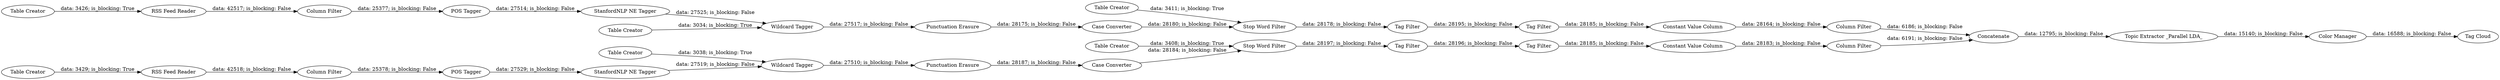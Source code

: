 digraph {
	"-7057588204501372055_60" [label="Column Filter"]
	"-6843106035555391142_42" [label="Table Creator"]
	"5647620527635306299_31" [label="Tag Filter"]
	"-6843106035555391142_7" [label="POS Tagger"]
	"-638252223916915132_23" [label="Constant Value Column"]
	"-638252223916915132_24" [label="Column Filter"]
	"-638252223916915132_15" [label="Stop Word Filter"]
	"-3994520910966472263_58" [label="Topic Extractor _Parallel LDA_"]
	"-638252223916915132_19" [label="Table Creator"]
	"-6843106035555391142_60" [label="Column Filter"]
	"-7057588204501372055_53" [label="RSS Feed Reader"]
	"-6843106035555391142_9" [label="StanfordNLP NE Tagger"]
	"-6843106035555391142_10" [label="Wildcard Tagger"]
	"5647620527635306299_26" [label="Tag Filter"]
	"5647620527635306299_28" [label="Stop Word Filter"]
	"5647620527635306299_12" [label="Constant Value Column"]
	"-6843106035555391142_11" [label="Table Creator"]
	"-3994520910966472263_59" [label="Color Manager"]
	"-3994520910966472263_60" [label="Tag Cloud"]
	"-638252223916915132_20" [label="Tag Filter"]
	"5647620527635306299_29" [label="Case Converter"]
	"5647620527635306299_32" [label="Column Filter"]
	"-7057588204501372055_10" [label="Wildcard Tagger"]
	"-4164246487090564217_33" [label=Concatenate]
	"-7057588204501372055_42" [label="Table Creator"]
	"5647620527635306299_27" [label="Punctuation Erasure"]
	"-7057588204501372055_7" [label="POS Tagger"]
	"-638252223916915132_16" [label="Case Converter"]
	"-6843106035555391142_53" [label="RSS Feed Reader"]
	"-638252223916915132_12" [label="Punctuation Erasure"]
	"-7057588204501372055_9" [label="StanfordNLP NE Tagger"]
	"5647620527635306299_25" [label="Table Creator"]
	"-638252223916915132_17" [label="Tag Filter"]
	"-7057588204501372055_11" [label="Table Creator"]
	"-638252223916915132_19" -> "-638252223916915132_15" [label="data: 3411; is_blocking: True"]
	"-6843106035555391142_10" -> "-638252223916915132_12" [label="data: 27517; is_blocking: False"]
	"-7057588204501372055_42" -> "-7057588204501372055_53" [label="data: 3429; is_blocking: True"]
	"-6843106035555391142_7" -> "-6843106035555391142_9" [label="data: 27514; is_blocking: False"]
	"-7057588204501372055_9" -> "-7057588204501372055_10" [label="data: 27519; is_blocking: False"]
	"5647620527635306299_26" -> "5647620527635306299_31" [label="data: 28196; is_blocking: False"]
	"5647620527635306299_28" -> "5647620527635306299_26" [label="data: 28197; is_blocking: False"]
	"-6843106035555391142_42" -> "-6843106035555391142_53" [label="data: 3426; is_blocking: True"]
	"-7057588204501372055_10" -> "5647620527635306299_27" [label="data: 27510; is_blocking: False"]
	"-7057588204501372055_53" -> "-7057588204501372055_60" [label="data: 42518; is_blocking: False"]
	"-6843106035555391142_60" -> "-6843106035555391142_7" [label="data: 25377; is_blocking: False"]
	"5647620527635306299_31" -> "5647620527635306299_12" [label="data: 28185; is_blocking: False"]
	"-6843106035555391142_9" -> "-6843106035555391142_10" [label="data: 27525; is_blocking: False"]
	"-638252223916915132_23" -> "-638252223916915132_24" [label="data: 28164; is_blocking: False"]
	"-7057588204501372055_11" -> "-7057588204501372055_10" [label="data: 3038; is_blocking: True"]
	"-7057588204501372055_7" -> "-7057588204501372055_9" [label="data: 27529; is_blocking: False"]
	"-3994520910966472263_59" -> "-3994520910966472263_60" [label="data: 16588; is_blocking: False"]
	"-638252223916915132_15" -> "-638252223916915132_17" [label="data: 28178; is_blocking: False"]
	"-638252223916915132_17" -> "-638252223916915132_20" [label="data: 28195; is_blocking: False"]
	"-638252223916915132_12" -> "-638252223916915132_16" [label="data: 28175; is_blocking: False"]
	"-6843106035555391142_53" -> "-6843106035555391142_60" [label="data: 42517; is_blocking: False"]
	"5647620527635306299_12" -> "5647620527635306299_32" [label="data: 28183; is_blocking: False"]
	"-3994520910966472263_58" -> "-3994520910966472263_59" [label="data: 15140; is_blocking: False"]
	"-638252223916915132_20" -> "-638252223916915132_23" [label="data: 28185; is_blocking: False"]
	"-638252223916915132_16" -> "-638252223916915132_15" [label="data: 28180; is_blocking: False"]
	"-7057588204501372055_60" -> "-7057588204501372055_7" [label="data: 25378; is_blocking: False"]
	"5647620527635306299_27" -> "5647620527635306299_29" [label="data: 28187; is_blocking: False"]
	"-6843106035555391142_11" -> "-6843106035555391142_10" [label="data: 3034; is_blocking: True"]
	"-638252223916915132_24" -> "-4164246487090564217_33" [label="data: 6186; is_blocking: False"]
	"5647620527635306299_32" -> "-4164246487090564217_33" [label="data: 6191; is_blocking: False"]
	"5647620527635306299_29" -> "5647620527635306299_28" [label="data: 28184; is_blocking: False"]
	"5647620527635306299_25" -> "5647620527635306299_28" [label="data: 3408; is_blocking: True"]
	"-4164246487090564217_33" -> "-3994520910966472263_58" [label="data: 12795; is_blocking: False"]
	rankdir=LR
}
